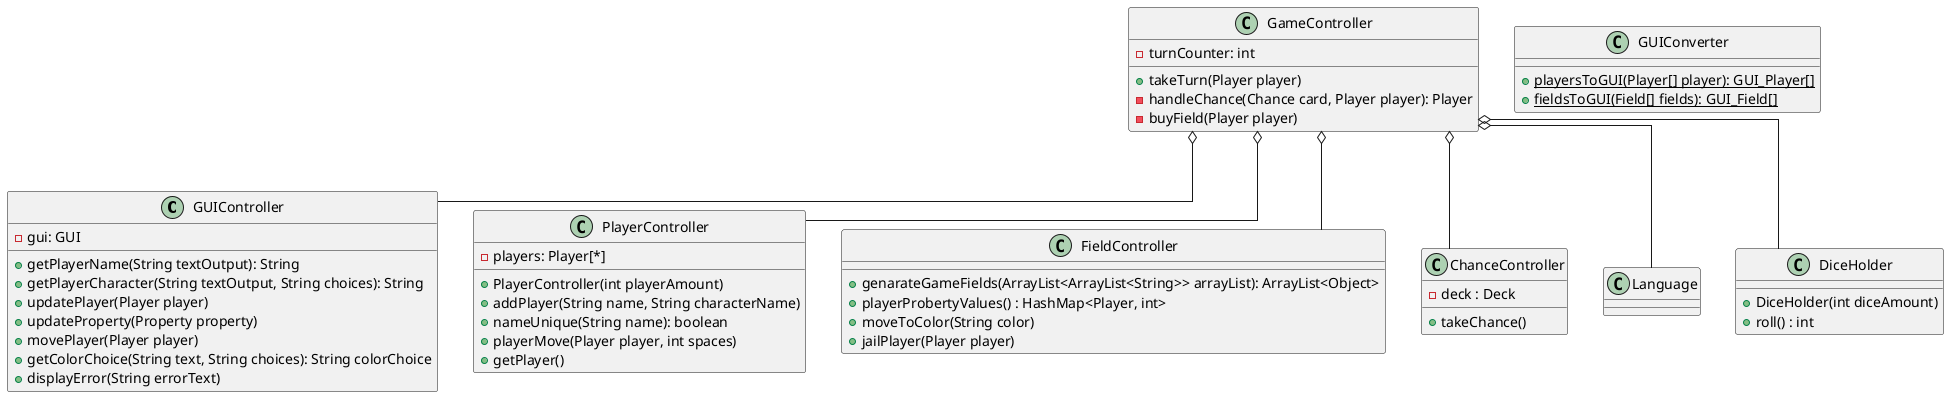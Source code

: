@startuml
skinparam linetype polyline
skinparam linetype ortho

Class GUIController{
 - gui: GUI
 + getPlayerName(String textOutput): String
 + getPlayerCharacter(String textOutput, String choices): String
 + updatePlayer(Player player)
 + updateProperty(Property property)
 + movePlayer(Player player)
 + getColorChoice(String text, String choices): String colorChoice
 + displayError(String errorText)
}
Class GUIConverter{
 {static} + playersToGUI(Player[] player): GUI_Player[]
 {static} + fieldsToGUI(Field[] fields): GUI_Field[]
}
Class GameController{
 - turnCounter: int
 + takeTurn(Player player)
 - handleChance(Chance card, Player player): Player
 - buyField(Player player)
}

Class PlayerController{
 - players: Player[*]
 + PlayerController(int playerAmount)
 + addPlayer(String name, String characterName)
 + nameUnique(String name): boolean
 + playerMove(Player player, int spaces)
 + getPlayer()
}

Class FieldController{
 + genarateGameFields(ArrayList<ArrayList<String>> arrayList): ArrayList<Object>
 + playerProbertyValues() : HashMap<Player, int>
 + moveToColor(String color)
 + jailPlayer(Player player)
}

Class ChanceController{
 - deck : Deck
 + takeChance()
}

Class Language{

}

Class DiceHolder{
 + DiceHolder(int diceAmount)
 + roll() : int
}

GameController o-- GUIController
GameController o-- PlayerController
GameController o-- FieldController
GameController o-- ChanceController
GameController o-- DiceHolder
GameController o-- Language

@enduml
